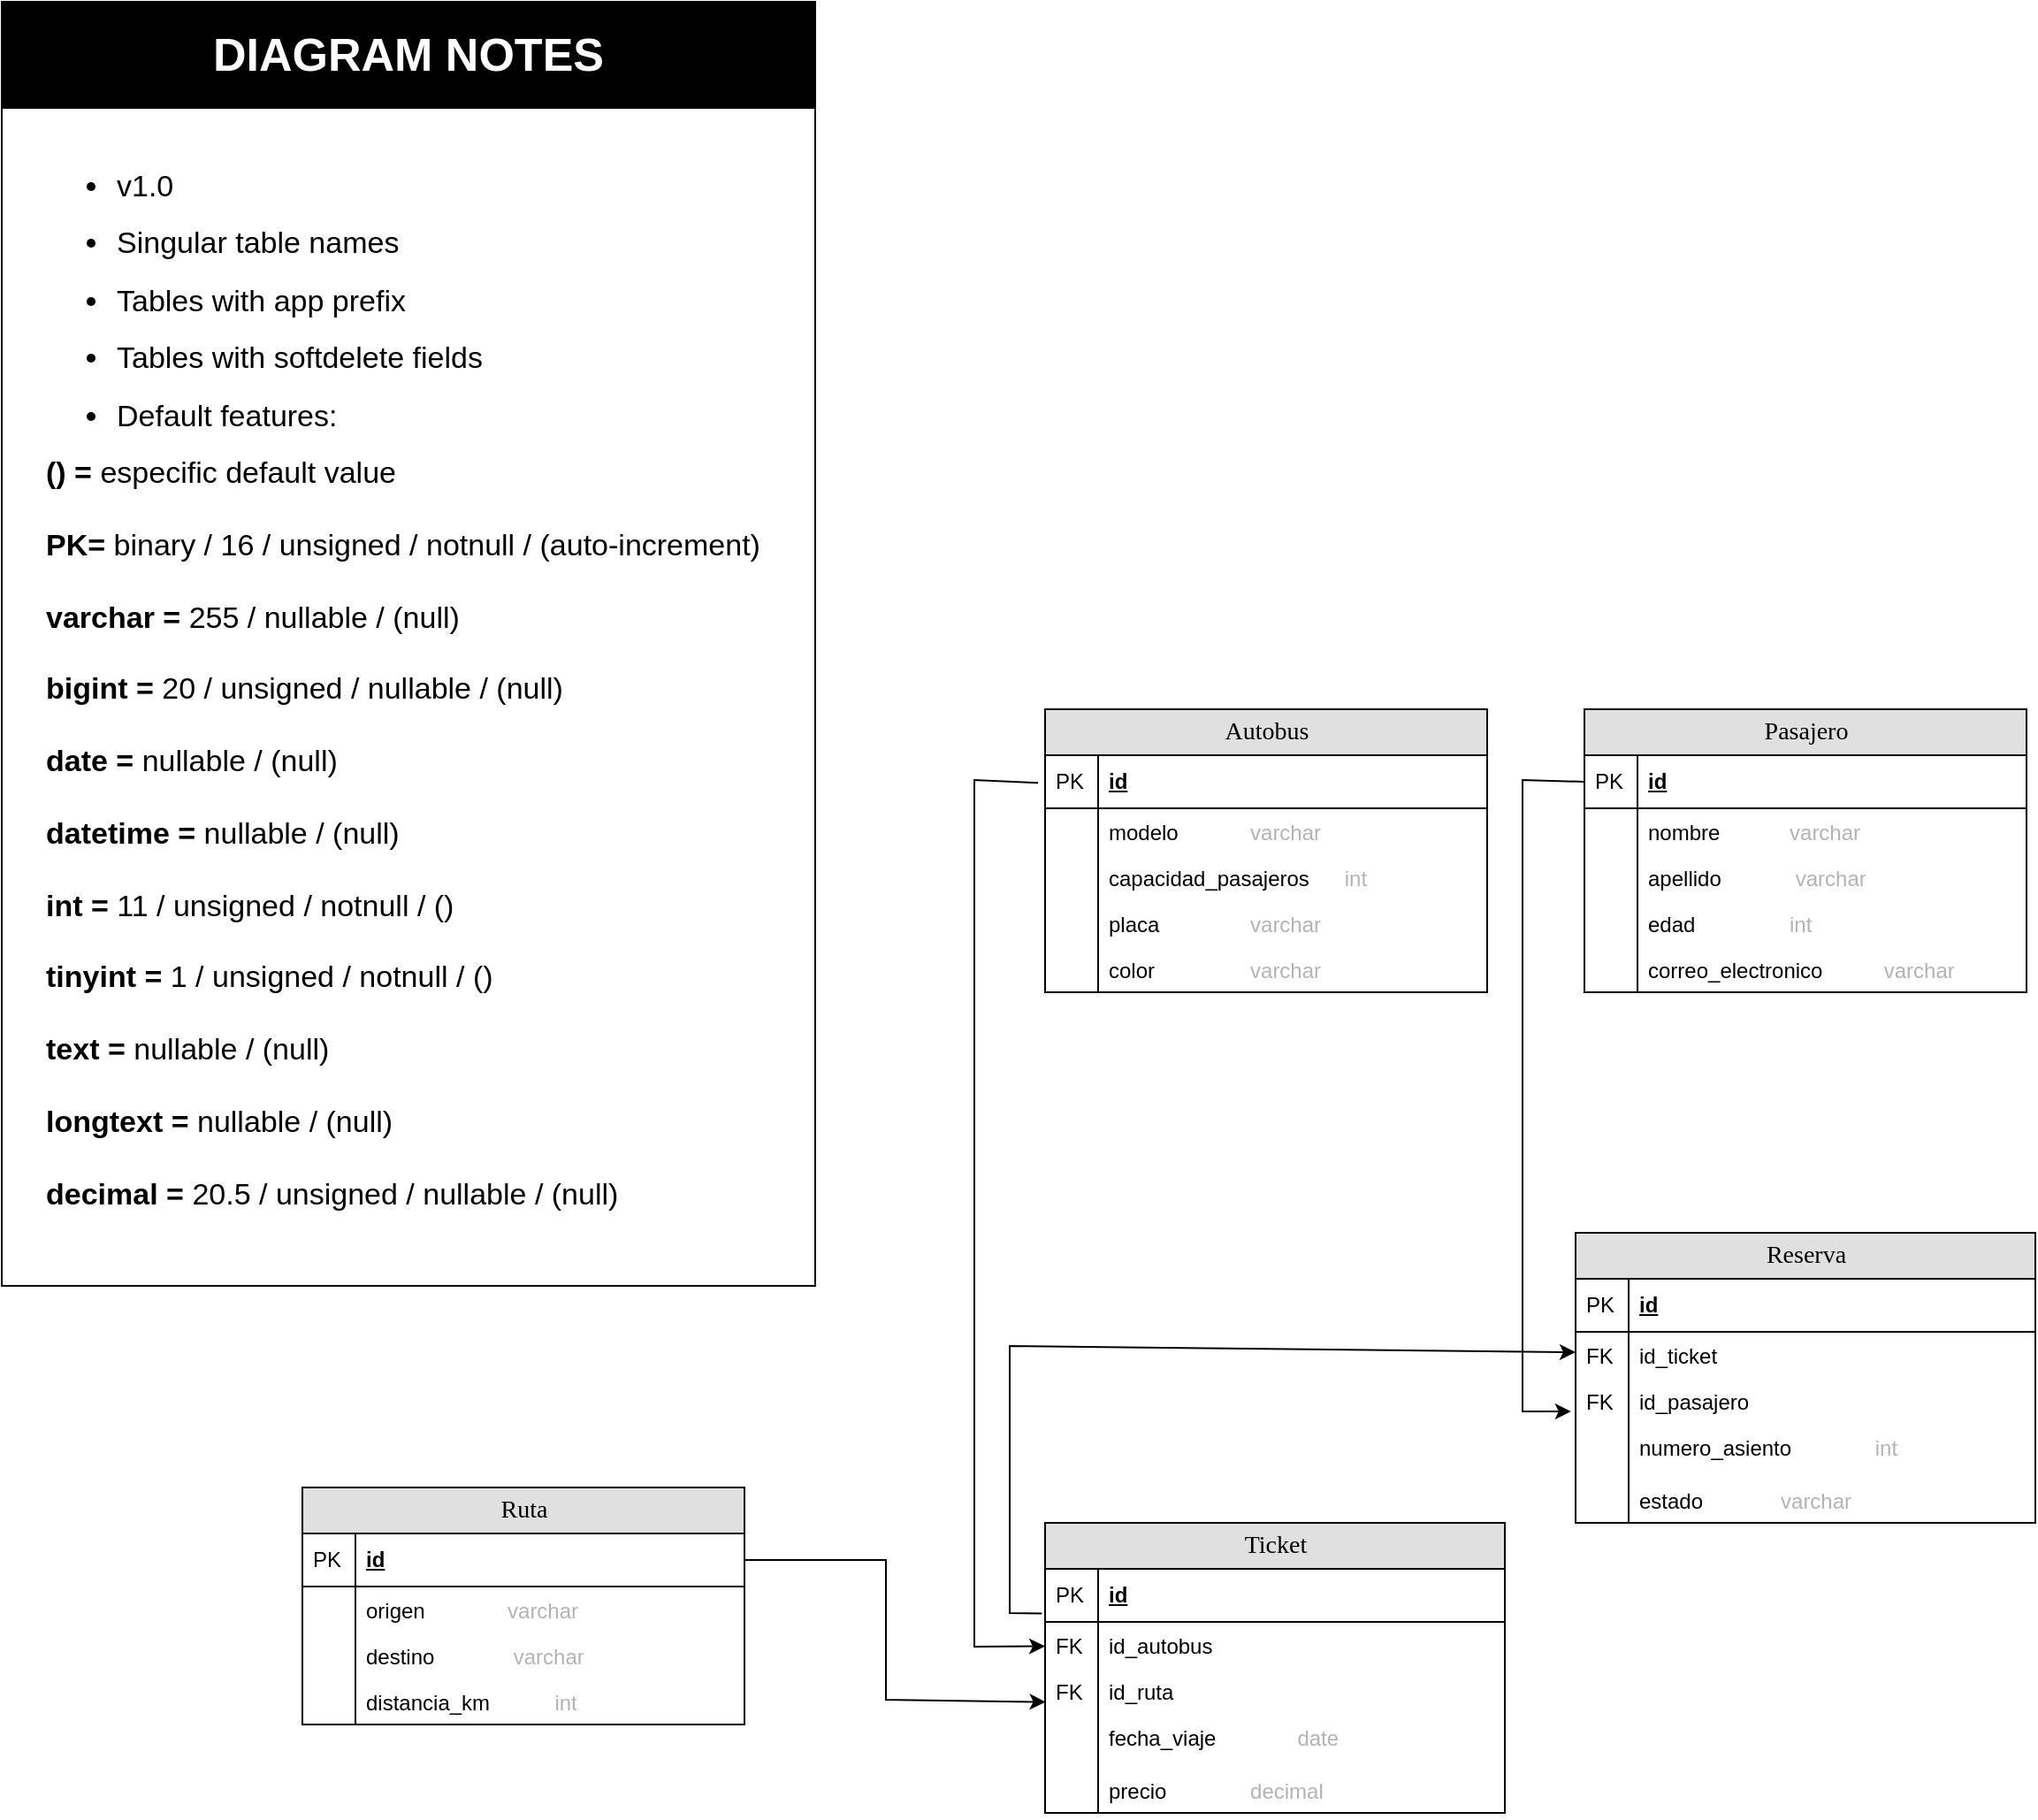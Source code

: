 <mxfile version="24.4.0" type="device">
  <diagram id="R2lEEEUBdFMjLlhIrx00" name="Page-1">
    <mxGraphModel dx="2607" dy="4656" grid="1" gridSize="10" guides="1" tooltips="1" connect="1" arrows="1" fold="1" page="1" pageScale="1" pageWidth="850" pageHeight="1100" math="0" shadow="0" extFonts="Permanent Marker^https://fonts.googleapis.com/css?family=Permanent+Marker">
      <root>
        <mxCell id="0" />
        <mxCell id="1" parent="0" />
        <mxCell id="jKEV7nFvwJHyHFRj2fNP-1" value="" style="rounded=0;whiteSpace=wrap;html=1;" vertex="1" parent="1">
          <mxGeometry x="140" y="-2260" width="460" height="666" as="geometry" />
        </mxCell>
        <mxCell id="jKEV7nFvwJHyHFRj2fNP-5" value="&lt;font size=&quot;1&quot; color=&quot;#ffffff&quot;&gt;&lt;b style=&quot;font-size: 26px;&quot;&gt;DIAGRAM NOTES&lt;/b&gt;&lt;/font&gt;" style="rounded=0;whiteSpace=wrap;html=1;fillColor=#000000;" vertex="1" parent="1">
          <mxGeometry x="140" y="-2320" width="460" height="60" as="geometry" />
        </mxCell>
        <mxCell id="jKEV7nFvwJHyHFRj2fNP-6" value="&lt;p&gt;&lt;/p&gt;&lt;ul&gt;&lt;li style=&quot;font-size: 17px;&quot;&gt;v1.0&lt;/li&gt;&lt;/ul&gt;&lt;ul&gt;&lt;li style=&quot;font-size: 17px;&quot;&gt;Singular table names&lt;/li&gt;&lt;/ul&gt;&lt;ul&gt;&lt;li style=&quot;font-size: 17px;&quot;&gt;&lt;span style=&quot;background-color: initial;&quot;&gt;Tables with app prefix&lt;/span&gt;&lt;/li&gt;&lt;/ul&gt;&lt;ul&gt;&lt;li style=&quot;font-size: 17px;&quot;&gt;&lt;span style=&quot;background-color: initial;&quot;&gt;Tables with softdelete fields&lt;/span&gt;&lt;/li&gt;&lt;/ul&gt;&lt;ul&gt;&lt;li style=&quot;font-size: 17px;&quot;&gt;Default features:&lt;/li&gt;&lt;/ul&gt;&lt;div&gt;&lt;div style=&quot;&quot;&gt;&lt;span style=&quot;font-size: 17px;&quot;&gt;&lt;b&gt;() =&lt;/b&gt; especific default value&lt;/span&gt;&lt;/div&gt;&lt;div style=&quot;&quot;&gt;&lt;span style=&quot;font-size: 17px;&quot;&gt;&lt;br&gt;&lt;/span&gt;&lt;/div&gt;&lt;div style=&quot;&quot;&gt;&lt;span style=&quot;font-size: 17px;&quot;&gt;&lt;b&gt;PK=&lt;/b&gt;&amp;nbsp;binary / 16 / unsigned / notnull / (auto-increment)&lt;/span&gt;&lt;/div&gt;&lt;div style=&quot;&quot;&gt;&lt;span style=&quot;font-size: 17px; background-color: initial;&quot;&gt;&lt;br&gt;&lt;/span&gt;&lt;/div&gt;&lt;div style=&quot;&quot;&gt;&lt;span style=&quot;font-size: 17px; background-color: initial;&quot;&gt;&lt;b&gt;varchar =&lt;/b&gt; 255 / nullable / (null)&lt;/span&gt;&lt;br&gt;&lt;/div&gt;&lt;div style=&quot;&quot;&gt;&lt;span style=&quot;font-size: 17px; background-color: initial;&quot;&gt;&lt;br&gt;&lt;/span&gt;&lt;/div&gt;&lt;div style=&quot;&quot;&gt;&lt;span style=&quot;font-size: 17px;&quot;&gt;&lt;b&gt;bigint =&lt;/b&gt; 20 / unsigned / nullable / (null)&lt;/span&gt;&lt;/div&gt;&lt;div style=&quot;&quot;&gt;&lt;span style=&quot;font-size: 17px;&quot;&gt;&lt;br&gt;&lt;/span&gt;&lt;/div&gt;&lt;div style=&quot;&quot;&gt;&lt;span style=&quot;font-size: 17px;&quot;&gt;&lt;b&gt;date =&lt;/b&gt; nullable / (null)&lt;/span&gt;&lt;/div&gt;&lt;div style=&quot;&quot;&gt;&lt;span style=&quot;font-size: 17px;&quot;&gt;&lt;br&gt;&lt;/span&gt;&lt;/div&gt;&lt;div style=&quot;&quot;&gt;&lt;span style=&quot;font-size: 17px;&quot;&gt;&lt;b&gt;datetime =&lt;/b&gt; nullable / (null)&lt;/span&gt;&lt;/div&gt;&lt;div style=&quot;&quot;&gt;&lt;span style=&quot;font-size: 17px;&quot;&gt;&lt;br&gt;&lt;/span&gt;&lt;/div&gt;&lt;div style=&quot;&quot;&gt;&lt;span style=&quot;font-size: 17px;&quot;&gt;&lt;b&gt;int =&lt;/b&gt; 11 / unsigned / notnull / ()&lt;/span&gt;&lt;/div&gt;&lt;div style=&quot;&quot;&gt;&lt;span style=&quot;font-size: 17px;&quot;&gt;&lt;br&gt;&lt;/span&gt;&lt;/div&gt;&lt;div style=&quot;&quot;&gt;&lt;span style=&quot;font-size: 17px;&quot;&gt;&lt;b&gt;tinyint =&lt;/b&gt; 1 / unsigned / notnull / ()&lt;/span&gt;&lt;/div&gt;&lt;div style=&quot;&quot;&gt;&lt;span style=&quot;font-size: 17px;&quot;&gt;&lt;br&gt;&lt;/span&gt;&lt;/div&gt;&lt;div style=&quot;&quot;&gt;&lt;span style=&quot;font-size: 17px;&quot;&gt;&lt;b&gt;text =&lt;/b&gt; nullable / (null)&lt;/span&gt;&lt;/div&gt;&lt;div style=&quot;&quot;&gt;&lt;span style=&quot;font-size: 17px;&quot;&gt;&lt;br&gt;&lt;/span&gt;&lt;/div&gt;&lt;div style=&quot;&quot;&gt;&lt;span style=&quot;font-size: 17px;&quot;&gt;&lt;b&gt;longtext =&lt;/b&gt; nullable / (null)&lt;/span&gt;&lt;/div&gt;&lt;div style=&quot;&quot;&gt;&lt;span style=&quot;font-size: 17px;&quot;&gt;&lt;br&gt;&lt;/span&gt;&lt;/div&gt;&lt;div style=&quot;&quot;&gt;&lt;span style=&quot;font-size: 17px;&quot;&gt;&lt;b&gt;decimal =&lt;/b&gt; 20.5 / unsigned / nullable / (null)&lt;/span&gt;&lt;/div&gt;&lt;/div&gt;&lt;p&gt;&lt;/p&gt;" style="text;html=1;whiteSpace=wrap;overflow=hidden;rounded=0;" vertex="1" parent="1">
          <mxGeometry x="162.5" y="-2244" width="450" height="610" as="geometry" />
        </mxCell>
        <mxCell id="jKEV7nFvwJHyHFRj2fNP-25" value="Autobus" style="swimlane;html=1;fontStyle=0;childLayout=stackLayout;horizontal=1;startSize=26;fillColor=#e0e0e0;horizontalStack=0;resizeParent=1;resizeLast=0;collapsible=1;marginBottom=0;swimlaneFillColor=#ffffff;align=center;rounded=0;shadow=0;comic=0;labelBackgroundColor=none;strokeWidth=1;fontFamily=Verdana;fontSize=14" vertex="1" parent="1">
          <mxGeometry x="730" y="-1920" width="250" height="160" as="geometry">
            <mxRectangle x="290" y="360" width="80" height="30" as="alternateBounds" />
          </mxGeometry>
        </mxCell>
        <mxCell id="jKEV7nFvwJHyHFRj2fNP-26" value="id" style="shape=partialRectangle;top=0;left=0;right=0;bottom=1;html=1;align=left;verticalAlign=middle;fillColor=none;spacingLeft=34;spacingRight=4;whiteSpace=wrap;overflow=hidden;rotatable=0;points=[[0,0.5],[1,0.5]];portConstraint=eastwest;dropTarget=0;fontStyle=5;" vertex="1" parent="jKEV7nFvwJHyHFRj2fNP-25">
          <mxGeometry y="26" width="250" height="30" as="geometry" />
        </mxCell>
        <mxCell id="jKEV7nFvwJHyHFRj2fNP-27" value="PK" style="shape=partialRectangle;top=0;left=0;bottom=0;html=1;fillColor=none;align=left;verticalAlign=middle;spacingLeft=4;spacingRight=4;whiteSpace=wrap;overflow=hidden;rotatable=0;points=[];portConstraint=eastwest;part=1;" connectable="0" vertex="1" parent="jKEV7nFvwJHyHFRj2fNP-26">
          <mxGeometry width="30" height="30" as="geometry" />
        </mxCell>
        <mxCell id="jKEV7nFvwJHyHFRj2fNP-28" value="modelo&lt;span style=&quot;white-space: pre;&quot;&gt;&#x9;&lt;/span&gt;&lt;span style=&quot;white-space: pre;&quot;&gt;&#x9;&lt;/span&gt;&lt;font color=&quot;#b3b3b3&quot;&gt;varchar&lt;/font&gt;" style="shape=partialRectangle;top=0;left=0;right=0;bottom=0;html=1;align=left;verticalAlign=top;fillColor=none;spacingLeft=34;spacingRight=4;whiteSpace=wrap;overflow=hidden;rotatable=0;points=[[0,0.5],[1,0.5]];portConstraint=eastwest;dropTarget=0;" vertex="1" parent="jKEV7nFvwJHyHFRj2fNP-25">
          <mxGeometry y="56" width="250" height="26" as="geometry" />
        </mxCell>
        <mxCell id="jKEV7nFvwJHyHFRj2fNP-29" value="" style="shape=partialRectangle;top=0;left=0;bottom=0;html=1;fillColor=none;align=left;verticalAlign=top;spacingLeft=4;spacingRight=4;whiteSpace=wrap;overflow=hidden;rotatable=0;points=[];portConstraint=eastwest;part=1;" connectable="0" vertex="1" parent="jKEV7nFvwJHyHFRj2fNP-28">
          <mxGeometry width="30" height="26" as="geometry" />
        </mxCell>
        <mxCell id="jKEV7nFvwJHyHFRj2fNP-30" value="capacidad_pasajeros&lt;span style=&quot;white-space: pre;&quot;&gt;&#x9;&lt;/span&gt;&lt;span style=&quot;color: rgb(179, 179, 179);&quot;&gt;int&lt;/span&gt;" style="shape=partialRectangle;top=0;left=0;right=0;bottom=0;html=1;align=left;verticalAlign=top;fillColor=none;spacingLeft=34;spacingRight=4;whiteSpace=wrap;overflow=hidden;rotatable=0;points=[[0,0.5],[1,0.5]];portConstraint=eastwest;dropTarget=0;" vertex="1" parent="jKEV7nFvwJHyHFRj2fNP-25">
          <mxGeometry y="82" width="250" height="26" as="geometry" />
        </mxCell>
        <mxCell id="jKEV7nFvwJHyHFRj2fNP-31" value="" style="shape=partialRectangle;top=0;left=0;bottom=0;html=1;fillColor=none;align=left;verticalAlign=top;spacingLeft=4;spacingRight=4;whiteSpace=wrap;overflow=hidden;rotatable=0;points=[];portConstraint=eastwest;part=1;" connectable="0" vertex="1" parent="jKEV7nFvwJHyHFRj2fNP-30">
          <mxGeometry width="30" height="26" as="geometry" />
        </mxCell>
        <mxCell id="jKEV7nFvwJHyHFRj2fNP-32" value="placa&lt;span style=&quot;white-space: pre;&quot;&gt;&#x9;&lt;/span&gt;&lt;span style=&quot;white-space: pre;&quot;&gt;&#x9;&lt;/span&gt;&lt;font color=&quot;#b3b3b3&quot;&gt;varchar&lt;/font&gt;" style="shape=partialRectangle;top=0;left=0;right=0;bottom=0;html=1;align=left;verticalAlign=top;fillColor=none;spacingLeft=34;spacingRight=4;whiteSpace=wrap;overflow=hidden;rotatable=0;points=[[0,0.5],[1,0.5]];portConstraint=eastwest;dropTarget=0;" vertex="1" parent="jKEV7nFvwJHyHFRj2fNP-25">
          <mxGeometry y="108" width="250" height="26" as="geometry" />
        </mxCell>
        <mxCell id="jKEV7nFvwJHyHFRj2fNP-33" value="" style="shape=partialRectangle;top=0;left=0;bottom=0;html=1;fillColor=none;align=left;verticalAlign=top;spacingLeft=4;spacingRight=4;whiteSpace=wrap;overflow=hidden;rotatable=0;points=[];portConstraint=eastwest;part=1;" connectable="0" vertex="1" parent="jKEV7nFvwJHyHFRj2fNP-32">
          <mxGeometry width="30" height="26" as="geometry" />
        </mxCell>
        <mxCell id="jKEV7nFvwJHyHFRj2fNP-34" value="color&lt;span style=&quot;white-space: pre;&quot;&gt;&#x9;&lt;/span&gt;&lt;span style=&quot;white-space: pre;&quot;&gt;&#x9;&lt;/span&gt;&lt;font color=&quot;#b3b3b3&quot;&gt;varchar&lt;/font&gt;" style="shape=partialRectangle;top=0;left=0;right=0;bottom=0;html=1;align=left;verticalAlign=top;fillColor=none;spacingLeft=34;spacingRight=4;whiteSpace=wrap;overflow=hidden;rotatable=0;points=[[0,0.5],[1,0.5]];portConstraint=eastwest;dropTarget=0;" vertex="1" parent="jKEV7nFvwJHyHFRj2fNP-25">
          <mxGeometry y="134" width="250" height="26" as="geometry" />
        </mxCell>
        <mxCell id="jKEV7nFvwJHyHFRj2fNP-35" value="" style="shape=partialRectangle;top=0;left=0;bottom=0;html=1;fillColor=none;align=left;verticalAlign=top;spacingLeft=4;spacingRight=4;whiteSpace=wrap;overflow=hidden;rotatable=0;points=[];portConstraint=eastwest;part=1;" connectable="0" vertex="1" parent="jKEV7nFvwJHyHFRj2fNP-34">
          <mxGeometry width="30" height="26" as="geometry" />
        </mxCell>
        <mxCell id="jKEV7nFvwJHyHFRj2fNP-44" value="Pasajero" style="swimlane;html=1;fontStyle=0;childLayout=stackLayout;horizontal=1;startSize=26;fillColor=#e0e0e0;horizontalStack=0;resizeParent=1;resizeLast=0;collapsible=1;marginBottom=0;swimlaneFillColor=#ffffff;align=center;rounded=0;shadow=0;comic=0;labelBackgroundColor=none;strokeWidth=1;fontFamily=Verdana;fontSize=14" vertex="1" parent="1">
          <mxGeometry x="1035" y="-1920" width="250" height="160" as="geometry">
            <mxRectangle x="290" y="360" width="80" height="30" as="alternateBounds" />
          </mxGeometry>
        </mxCell>
        <mxCell id="jKEV7nFvwJHyHFRj2fNP-45" value="id" style="shape=partialRectangle;top=0;left=0;right=0;bottom=1;html=1;align=left;verticalAlign=middle;fillColor=none;spacingLeft=34;spacingRight=4;whiteSpace=wrap;overflow=hidden;rotatable=0;points=[[0,0.5],[1,0.5]];portConstraint=eastwest;dropTarget=0;fontStyle=5;" vertex="1" parent="jKEV7nFvwJHyHFRj2fNP-44">
          <mxGeometry y="26" width="250" height="30" as="geometry" />
        </mxCell>
        <mxCell id="jKEV7nFvwJHyHFRj2fNP-46" value="PK" style="shape=partialRectangle;top=0;left=0;bottom=0;html=1;fillColor=none;align=left;verticalAlign=middle;spacingLeft=4;spacingRight=4;whiteSpace=wrap;overflow=hidden;rotatable=0;points=[];portConstraint=eastwest;part=1;" connectable="0" vertex="1" parent="jKEV7nFvwJHyHFRj2fNP-45">
          <mxGeometry width="30" height="30" as="geometry" />
        </mxCell>
        <mxCell id="jKEV7nFvwJHyHFRj2fNP-47" value="nombre&lt;span style=&quot;white-space: pre;&quot;&gt;&#x9;&lt;/span&gt;&lt;span style=&quot;white-space: pre;&quot;&gt;&#x9;&lt;/span&gt;&lt;font color=&quot;#b3b3b3&quot;&gt;varchar&lt;/font&gt;" style="shape=partialRectangle;top=0;left=0;right=0;bottom=0;html=1;align=left;verticalAlign=top;fillColor=none;spacingLeft=34;spacingRight=4;whiteSpace=wrap;overflow=hidden;rotatable=0;points=[[0,0.5],[1,0.5]];portConstraint=eastwest;dropTarget=0;" vertex="1" parent="jKEV7nFvwJHyHFRj2fNP-44">
          <mxGeometry y="56" width="250" height="26" as="geometry" />
        </mxCell>
        <mxCell id="jKEV7nFvwJHyHFRj2fNP-48" value="" style="shape=partialRectangle;top=0;left=0;bottom=0;html=1;fillColor=none;align=left;verticalAlign=top;spacingLeft=4;spacingRight=4;whiteSpace=wrap;overflow=hidden;rotatable=0;points=[];portConstraint=eastwest;part=1;" connectable="0" vertex="1" parent="jKEV7nFvwJHyHFRj2fNP-47">
          <mxGeometry width="30" height="26" as="geometry" />
        </mxCell>
        <mxCell id="jKEV7nFvwJHyHFRj2fNP-49" value="apellido&lt;span style=&quot;white-space: pre;&quot;&gt;&#x9;&lt;/span&gt;&amp;nbsp; &amp;nbsp; &amp;nbsp; &amp;nbsp; &amp;nbsp;&lt;span style=&quot;color: rgb(179, 179, 179);&quot;&gt;varchar&lt;/span&gt;" style="shape=partialRectangle;top=0;left=0;right=0;bottom=0;html=1;align=left;verticalAlign=top;fillColor=none;spacingLeft=34;spacingRight=4;whiteSpace=wrap;overflow=hidden;rotatable=0;points=[[0,0.5],[1,0.5]];portConstraint=eastwest;dropTarget=0;" vertex="1" parent="jKEV7nFvwJHyHFRj2fNP-44">
          <mxGeometry y="82" width="250" height="26" as="geometry" />
        </mxCell>
        <mxCell id="jKEV7nFvwJHyHFRj2fNP-50" value="" style="shape=partialRectangle;top=0;left=0;bottom=0;html=1;fillColor=none;align=left;verticalAlign=top;spacingLeft=4;spacingRight=4;whiteSpace=wrap;overflow=hidden;rotatable=0;points=[];portConstraint=eastwest;part=1;" connectable="0" vertex="1" parent="jKEV7nFvwJHyHFRj2fNP-49">
          <mxGeometry width="30" height="26" as="geometry" />
        </mxCell>
        <mxCell id="jKEV7nFvwJHyHFRj2fNP-51" value="edad&lt;span style=&quot;white-space: pre;&quot;&gt;&#x9;&lt;/span&gt;&lt;span style=&quot;white-space: pre;&quot;&gt;&#x9;&lt;/span&gt;&lt;font color=&quot;#b3b3b3&quot;&gt;int&lt;/font&gt;" style="shape=partialRectangle;top=0;left=0;right=0;bottom=0;html=1;align=left;verticalAlign=top;fillColor=none;spacingLeft=34;spacingRight=4;whiteSpace=wrap;overflow=hidden;rotatable=0;points=[[0,0.5],[1,0.5]];portConstraint=eastwest;dropTarget=0;" vertex="1" parent="jKEV7nFvwJHyHFRj2fNP-44">
          <mxGeometry y="108" width="250" height="26" as="geometry" />
        </mxCell>
        <mxCell id="jKEV7nFvwJHyHFRj2fNP-52" value="" style="shape=partialRectangle;top=0;left=0;bottom=0;html=1;fillColor=none;align=left;verticalAlign=top;spacingLeft=4;spacingRight=4;whiteSpace=wrap;overflow=hidden;rotatable=0;points=[];portConstraint=eastwest;part=1;" connectable="0" vertex="1" parent="jKEV7nFvwJHyHFRj2fNP-51">
          <mxGeometry width="30" height="26" as="geometry" />
        </mxCell>
        <mxCell id="jKEV7nFvwJHyHFRj2fNP-53" value="correo_electronico&lt;span style=&quot;white-space: pre;&quot;&gt;&#x9;&lt;/span&gt;&lt;span style=&quot;white-space: pre;&quot;&gt;&#x9;&lt;/span&gt;&lt;font color=&quot;#b3b3b3&quot;&gt;varchar&lt;/font&gt;" style="shape=partialRectangle;top=0;left=0;right=0;bottom=0;html=1;align=left;verticalAlign=top;fillColor=none;spacingLeft=34;spacingRight=4;whiteSpace=wrap;overflow=hidden;rotatable=0;points=[[0,0.5],[1,0.5]];portConstraint=eastwest;dropTarget=0;" vertex="1" parent="jKEV7nFvwJHyHFRj2fNP-44">
          <mxGeometry y="134" width="250" height="26" as="geometry" />
        </mxCell>
        <mxCell id="jKEV7nFvwJHyHFRj2fNP-54" value="" style="shape=partialRectangle;top=0;left=0;bottom=0;html=1;fillColor=none;align=left;verticalAlign=top;spacingLeft=4;spacingRight=4;whiteSpace=wrap;overflow=hidden;rotatable=0;points=[];portConstraint=eastwest;part=1;" connectable="0" vertex="1" parent="jKEV7nFvwJHyHFRj2fNP-53">
          <mxGeometry width="30" height="26" as="geometry" />
        </mxCell>
        <mxCell id="jKEV7nFvwJHyHFRj2fNP-55" value="Ruta" style="swimlane;html=1;fontStyle=0;childLayout=stackLayout;horizontal=1;startSize=26;fillColor=#e0e0e0;horizontalStack=0;resizeParent=1;resizeLast=0;collapsible=1;marginBottom=0;swimlaneFillColor=#ffffff;align=center;rounded=0;shadow=0;comic=0;labelBackgroundColor=none;strokeWidth=1;fontFamily=Verdana;fontSize=14" vertex="1" parent="1">
          <mxGeometry x="310" y="-1480" width="250" height="134" as="geometry">
            <mxRectangle x="290" y="360" width="80" height="30" as="alternateBounds" />
          </mxGeometry>
        </mxCell>
        <mxCell id="jKEV7nFvwJHyHFRj2fNP-56" value="id" style="shape=partialRectangle;top=0;left=0;right=0;bottom=1;html=1;align=left;verticalAlign=middle;fillColor=none;spacingLeft=34;spacingRight=4;whiteSpace=wrap;overflow=hidden;rotatable=0;points=[[0,0.5],[1,0.5]];portConstraint=eastwest;dropTarget=0;fontStyle=5;" vertex="1" parent="jKEV7nFvwJHyHFRj2fNP-55">
          <mxGeometry y="26" width="250" height="30" as="geometry" />
        </mxCell>
        <mxCell id="jKEV7nFvwJHyHFRj2fNP-57" value="PK" style="shape=partialRectangle;top=0;left=0;bottom=0;html=1;fillColor=none;align=left;verticalAlign=middle;spacingLeft=4;spacingRight=4;whiteSpace=wrap;overflow=hidden;rotatable=0;points=[];portConstraint=eastwest;part=1;" connectable="0" vertex="1" parent="jKEV7nFvwJHyHFRj2fNP-56">
          <mxGeometry width="30" height="30" as="geometry" />
        </mxCell>
        <mxCell id="jKEV7nFvwJHyHFRj2fNP-58" value="origen&lt;span style=&quot;white-space: pre;&quot;&gt;&#x9;&lt;/span&gt;&lt;span style=&quot;white-space: pre;&quot;&gt;&#x9;&lt;/span&gt;&lt;font color=&quot;#b3b3b3&quot;&gt;varchar&lt;/font&gt;" style="shape=partialRectangle;top=0;left=0;right=0;bottom=0;html=1;align=left;verticalAlign=top;fillColor=none;spacingLeft=34;spacingRight=4;whiteSpace=wrap;overflow=hidden;rotatable=0;points=[[0,0.5],[1,0.5]];portConstraint=eastwest;dropTarget=0;" vertex="1" parent="jKEV7nFvwJHyHFRj2fNP-55">
          <mxGeometry y="56" width="250" height="26" as="geometry" />
        </mxCell>
        <mxCell id="jKEV7nFvwJHyHFRj2fNP-59" value="" style="shape=partialRectangle;top=0;left=0;bottom=0;html=1;fillColor=none;align=left;verticalAlign=top;spacingLeft=4;spacingRight=4;whiteSpace=wrap;overflow=hidden;rotatable=0;points=[];portConstraint=eastwest;part=1;" connectable="0" vertex="1" parent="jKEV7nFvwJHyHFRj2fNP-58">
          <mxGeometry width="30" height="26" as="geometry" />
        </mxCell>
        <mxCell id="jKEV7nFvwJHyHFRj2fNP-60" value="destino&lt;span style=&quot;white-space: pre;&quot;&gt;&#x9;&lt;/span&gt;&amp;nbsp; &amp;nbsp; &amp;nbsp; &amp;nbsp; &amp;nbsp;&lt;span style=&quot;color: rgb(179, 179, 179);&quot;&gt;varchar&lt;/span&gt;" style="shape=partialRectangle;top=0;left=0;right=0;bottom=0;html=1;align=left;verticalAlign=top;fillColor=none;spacingLeft=34;spacingRight=4;whiteSpace=wrap;overflow=hidden;rotatable=0;points=[[0,0.5],[1,0.5]];portConstraint=eastwest;dropTarget=0;" vertex="1" parent="jKEV7nFvwJHyHFRj2fNP-55">
          <mxGeometry y="82" width="250" height="26" as="geometry" />
        </mxCell>
        <mxCell id="jKEV7nFvwJHyHFRj2fNP-61" value="" style="shape=partialRectangle;top=0;left=0;bottom=0;html=1;fillColor=none;align=left;verticalAlign=top;spacingLeft=4;spacingRight=4;whiteSpace=wrap;overflow=hidden;rotatable=0;points=[];portConstraint=eastwest;part=1;" connectable="0" vertex="1" parent="jKEV7nFvwJHyHFRj2fNP-60">
          <mxGeometry width="30" height="26" as="geometry" />
        </mxCell>
        <mxCell id="jKEV7nFvwJHyHFRj2fNP-62" value="distancia_km&lt;span style=&quot;white-space: pre;&quot;&gt;&#x9;&lt;/span&gt;&lt;span style=&quot;white-space: pre;&quot;&gt;&#x9;&lt;/span&gt;&lt;font color=&quot;#b3b3b3&quot;&gt;int&lt;/font&gt;" style="shape=partialRectangle;top=0;left=0;right=0;bottom=0;html=1;align=left;verticalAlign=top;fillColor=none;spacingLeft=34;spacingRight=4;whiteSpace=wrap;overflow=hidden;rotatable=0;points=[[0,0.5],[1,0.5]];portConstraint=eastwest;dropTarget=0;" vertex="1" parent="jKEV7nFvwJHyHFRj2fNP-55">
          <mxGeometry y="108" width="250" height="26" as="geometry" />
        </mxCell>
        <mxCell id="jKEV7nFvwJHyHFRj2fNP-63" value="" style="shape=partialRectangle;top=0;left=0;bottom=0;html=1;fillColor=none;align=left;verticalAlign=top;spacingLeft=4;spacingRight=4;whiteSpace=wrap;overflow=hidden;rotatable=0;points=[];portConstraint=eastwest;part=1;" connectable="0" vertex="1" parent="jKEV7nFvwJHyHFRj2fNP-62">
          <mxGeometry width="30" height="26" as="geometry" />
        </mxCell>
        <mxCell id="jKEV7nFvwJHyHFRj2fNP-66" value="Ticket" style="swimlane;html=1;fontStyle=0;childLayout=stackLayout;horizontal=1;startSize=26;fillColor=#e0e0e0;horizontalStack=0;resizeParent=1;resizeLast=0;collapsible=1;marginBottom=0;swimlaneFillColor=#ffffff;align=center;rounded=0;shadow=0;comic=0;labelBackgroundColor=none;strokeWidth=1;fontFamily=Verdana;fontSize=14" vertex="1" parent="1">
          <mxGeometry x="730" y="-1460" width="260" height="164" as="geometry">
            <mxRectangle x="290" y="360" width="80" height="30" as="alternateBounds" />
          </mxGeometry>
        </mxCell>
        <mxCell id="jKEV7nFvwJHyHFRj2fNP-67" value="id" style="shape=partialRectangle;top=0;left=0;right=0;bottom=1;html=1;align=left;verticalAlign=middle;fillColor=none;spacingLeft=34;spacingRight=4;whiteSpace=wrap;overflow=hidden;rotatable=0;points=[[0,0.5],[1,0.5]];portConstraint=eastwest;dropTarget=0;fontStyle=5;" vertex="1" parent="jKEV7nFvwJHyHFRj2fNP-66">
          <mxGeometry y="26" width="260" height="30" as="geometry" />
        </mxCell>
        <mxCell id="jKEV7nFvwJHyHFRj2fNP-68" value="PK" style="shape=partialRectangle;top=0;left=0;bottom=0;html=1;fillColor=none;align=left;verticalAlign=middle;spacingLeft=4;spacingRight=4;whiteSpace=wrap;overflow=hidden;rotatable=0;points=[];portConstraint=eastwest;part=1;" connectable="0" vertex="1" parent="jKEV7nFvwJHyHFRj2fNP-67">
          <mxGeometry width="30" height="30" as="geometry" />
        </mxCell>
        <mxCell id="jKEV7nFvwJHyHFRj2fNP-69" value="id_autobus&lt;span style=&quot;white-space: pre;&quot;&gt;&#x9;&lt;/span&gt;" style="shape=partialRectangle;top=0;left=0;right=0;bottom=0;html=1;align=left;verticalAlign=top;fillColor=none;spacingLeft=34;spacingRight=4;whiteSpace=wrap;overflow=hidden;rotatable=0;points=[[0,0.5],[1,0.5]];portConstraint=eastwest;dropTarget=0;" vertex="1" parent="jKEV7nFvwJHyHFRj2fNP-66">
          <mxGeometry y="56" width="260" height="26" as="geometry" />
        </mxCell>
        <mxCell id="jKEV7nFvwJHyHFRj2fNP-70" value="FK" style="shape=partialRectangle;top=0;left=0;bottom=0;html=1;fillColor=none;align=left;verticalAlign=top;spacingLeft=4;spacingRight=4;whiteSpace=wrap;overflow=hidden;rotatable=0;points=[];portConstraint=eastwest;part=1;" connectable="0" vertex="1" parent="jKEV7nFvwJHyHFRj2fNP-69">
          <mxGeometry width="30" height="26" as="geometry" />
        </mxCell>
        <mxCell id="jKEV7nFvwJHyHFRj2fNP-71" value="id_ruta&lt;span style=&quot;white-space: pre;&quot;&gt;&#x9;&lt;/span&gt;&lt;span style=&quot;white-space: pre;&quot;&gt;&#x9;&lt;/span&gt;" style="shape=partialRectangle;top=0;left=0;right=0;bottom=0;html=1;align=left;verticalAlign=top;fillColor=none;spacingLeft=34;spacingRight=4;whiteSpace=wrap;overflow=hidden;rotatable=0;points=[[0,0.5],[1,0.5]];portConstraint=eastwest;dropTarget=0;" vertex="1" parent="jKEV7nFvwJHyHFRj2fNP-66">
          <mxGeometry y="82" width="260" height="26" as="geometry" />
        </mxCell>
        <mxCell id="jKEV7nFvwJHyHFRj2fNP-72" value="FK" style="shape=partialRectangle;top=0;left=0;bottom=0;html=1;fillColor=none;align=left;verticalAlign=top;spacingLeft=4;spacingRight=4;whiteSpace=wrap;overflow=hidden;rotatable=0;points=[];portConstraint=eastwest;part=1;" connectable="0" vertex="1" parent="jKEV7nFvwJHyHFRj2fNP-71">
          <mxGeometry width="30" height="26" as="geometry" />
        </mxCell>
        <mxCell id="jKEV7nFvwJHyHFRj2fNP-73" value="fecha_viaje&lt;span style=&quot;white-space: pre;&quot;&gt;&#x9;&lt;/span&gt;&lt;span style=&quot;white-space: pre;&quot;&gt;&#x9;&lt;/span&gt;&lt;font color=&quot;#b3b3b3&quot;&gt;date&lt;/font&gt;" style="shape=partialRectangle;top=0;left=0;right=0;bottom=0;html=1;align=left;verticalAlign=top;fillColor=none;spacingLeft=34;spacingRight=4;whiteSpace=wrap;overflow=hidden;rotatable=0;points=[[0,0.5],[1,0.5]];portConstraint=eastwest;dropTarget=0;" vertex="1" parent="jKEV7nFvwJHyHFRj2fNP-66">
          <mxGeometry y="108" width="260" height="30" as="geometry" />
        </mxCell>
        <mxCell id="jKEV7nFvwJHyHFRj2fNP-74" value="" style="shape=partialRectangle;top=0;left=0;bottom=0;html=1;fillColor=none;align=left;verticalAlign=top;spacingLeft=4;spacingRight=4;whiteSpace=wrap;overflow=hidden;rotatable=0;points=[];portConstraint=eastwest;part=1;" connectable="0" vertex="1" parent="jKEV7nFvwJHyHFRj2fNP-73">
          <mxGeometry width="30" height="30" as="geometry" />
        </mxCell>
        <mxCell id="jKEV7nFvwJHyHFRj2fNP-75" value="precio&lt;span style=&quot;white-space: pre;&quot;&gt;&#x9;&lt;/span&gt;&lt;span style=&quot;white-space: pre;&quot;&gt;&#x9;&lt;/span&gt;&lt;font color=&quot;#b3b3b3&quot;&gt;decimal&lt;/font&gt;" style="shape=partialRectangle;top=0;left=0;right=0;bottom=0;html=1;align=left;verticalAlign=top;fillColor=none;spacingLeft=34;spacingRight=4;whiteSpace=wrap;overflow=hidden;rotatable=0;points=[[0,0.5],[1,0.5]];portConstraint=eastwest;dropTarget=0;" vertex="1" parent="jKEV7nFvwJHyHFRj2fNP-66">
          <mxGeometry y="138" width="260" height="26" as="geometry" />
        </mxCell>
        <mxCell id="jKEV7nFvwJHyHFRj2fNP-76" value="" style="shape=partialRectangle;top=0;left=0;bottom=0;html=1;fillColor=none;align=left;verticalAlign=top;spacingLeft=4;spacingRight=4;whiteSpace=wrap;overflow=hidden;rotatable=0;points=[];portConstraint=eastwest;part=1;" connectable="0" vertex="1" parent="jKEV7nFvwJHyHFRj2fNP-75">
          <mxGeometry width="30" height="26" as="geometry" />
        </mxCell>
        <mxCell id="jKEV7nFvwJHyHFRj2fNP-85" value="Reserva" style="swimlane;html=1;fontStyle=0;childLayout=stackLayout;horizontal=1;startSize=26;fillColor=#e0e0e0;horizontalStack=0;resizeParent=1;resizeLast=0;collapsible=1;marginBottom=0;swimlaneFillColor=#ffffff;align=center;rounded=0;shadow=0;comic=0;labelBackgroundColor=none;strokeWidth=1;fontFamily=Verdana;fontSize=14" vertex="1" parent="1">
          <mxGeometry x="1030" y="-1624" width="260" height="164" as="geometry">
            <mxRectangle x="290" y="360" width="80" height="30" as="alternateBounds" />
          </mxGeometry>
        </mxCell>
        <mxCell id="jKEV7nFvwJHyHFRj2fNP-86" value="id" style="shape=partialRectangle;top=0;left=0;right=0;bottom=1;html=1;align=left;verticalAlign=middle;fillColor=none;spacingLeft=34;spacingRight=4;whiteSpace=wrap;overflow=hidden;rotatable=0;points=[[0,0.5],[1,0.5]];portConstraint=eastwest;dropTarget=0;fontStyle=5;" vertex="1" parent="jKEV7nFvwJHyHFRj2fNP-85">
          <mxGeometry y="26" width="260" height="30" as="geometry" />
        </mxCell>
        <mxCell id="jKEV7nFvwJHyHFRj2fNP-87" value="PK" style="shape=partialRectangle;top=0;left=0;bottom=0;html=1;fillColor=none;align=left;verticalAlign=middle;spacingLeft=4;spacingRight=4;whiteSpace=wrap;overflow=hidden;rotatable=0;points=[];portConstraint=eastwest;part=1;" connectable="0" vertex="1" parent="jKEV7nFvwJHyHFRj2fNP-86">
          <mxGeometry width="30" height="30" as="geometry" />
        </mxCell>
        <mxCell id="jKEV7nFvwJHyHFRj2fNP-88" value="id_ticket&lt;span style=&quot;white-space: pre;&quot;&gt;&#x9;&lt;/span&gt;" style="shape=partialRectangle;top=0;left=0;right=0;bottom=0;html=1;align=left;verticalAlign=top;fillColor=none;spacingLeft=34;spacingRight=4;whiteSpace=wrap;overflow=hidden;rotatable=0;points=[[0,0.5],[1,0.5]];portConstraint=eastwest;dropTarget=0;" vertex="1" parent="jKEV7nFvwJHyHFRj2fNP-85">
          <mxGeometry y="56" width="260" height="26" as="geometry" />
        </mxCell>
        <mxCell id="jKEV7nFvwJHyHFRj2fNP-89" value="FK" style="shape=partialRectangle;top=0;left=0;bottom=0;html=1;fillColor=none;align=left;verticalAlign=top;spacingLeft=4;spacingRight=4;whiteSpace=wrap;overflow=hidden;rotatable=0;points=[];portConstraint=eastwest;part=1;" connectable="0" vertex="1" parent="jKEV7nFvwJHyHFRj2fNP-88">
          <mxGeometry width="30" height="26" as="geometry" />
        </mxCell>
        <mxCell id="jKEV7nFvwJHyHFRj2fNP-90" value="id_pasajero&lt;span style=&quot;white-space: pre;&quot;&gt;&#x9;&lt;/span&gt;&lt;span style=&quot;white-space: pre;&quot;&gt;&#x9;&lt;/span&gt;" style="shape=partialRectangle;top=0;left=0;right=0;bottom=0;html=1;align=left;verticalAlign=top;fillColor=none;spacingLeft=34;spacingRight=4;whiteSpace=wrap;overflow=hidden;rotatable=0;points=[[0,0.5],[1,0.5]];portConstraint=eastwest;dropTarget=0;" vertex="1" parent="jKEV7nFvwJHyHFRj2fNP-85">
          <mxGeometry y="82" width="260" height="26" as="geometry" />
        </mxCell>
        <mxCell id="jKEV7nFvwJHyHFRj2fNP-91" value="FK" style="shape=partialRectangle;top=0;left=0;bottom=0;html=1;fillColor=none;align=left;verticalAlign=top;spacingLeft=4;spacingRight=4;whiteSpace=wrap;overflow=hidden;rotatable=0;points=[];portConstraint=eastwest;part=1;" connectable="0" vertex="1" parent="jKEV7nFvwJHyHFRj2fNP-90">
          <mxGeometry width="30" height="26" as="geometry" />
        </mxCell>
        <mxCell id="jKEV7nFvwJHyHFRj2fNP-92" value="numero_asiento&lt;span style=&quot;white-space: pre;&quot;&gt;&#x9;&lt;/span&gt;&lt;span style=&quot;white-space: pre;&quot;&gt;&#x9;&lt;/span&gt;&lt;font color=&quot;#b3b3b3&quot;&gt;int&lt;/font&gt;" style="shape=partialRectangle;top=0;left=0;right=0;bottom=0;html=1;align=left;verticalAlign=top;fillColor=none;spacingLeft=34;spacingRight=4;whiteSpace=wrap;overflow=hidden;rotatable=0;points=[[0,0.5],[1,0.5]];portConstraint=eastwest;dropTarget=0;" vertex="1" parent="jKEV7nFvwJHyHFRj2fNP-85">
          <mxGeometry y="108" width="260" height="30" as="geometry" />
        </mxCell>
        <mxCell id="jKEV7nFvwJHyHFRj2fNP-93" value="" style="shape=partialRectangle;top=0;left=0;bottom=0;html=1;fillColor=none;align=left;verticalAlign=top;spacingLeft=4;spacingRight=4;whiteSpace=wrap;overflow=hidden;rotatable=0;points=[];portConstraint=eastwest;part=1;" connectable="0" vertex="1" parent="jKEV7nFvwJHyHFRj2fNP-92">
          <mxGeometry width="30" height="30" as="geometry" />
        </mxCell>
        <mxCell id="jKEV7nFvwJHyHFRj2fNP-94" value="estado&lt;span style=&quot;white-space: pre;&quot;&gt;&#x9;&lt;/span&gt;&lt;span style=&quot;white-space: pre;&quot;&gt;&#x9;&lt;/span&gt;&lt;font color=&quot;#b3b3b3&quot;&gt;varchar&lt;/font&gt;" style="shape=partialRectangle;top=0;left=0;right=0;bottom=0;html=1;align=left;verticalAlign=top;fillColor=none;spacingLeft=34;spacingRight=4;whiteSpace=wrap;overflow=hidden;rotatable=0;points=[[0,0.5],[1,0.5]];portConstraint=eastwest;dropTarget=0;" vertex="1" parent="jKEV7nFvwJHyHFRj2fNP-85">
          <mxGeometry y="138" width="260" height="26" as="geometry" />
        </mxCell>
        <mxCell id="jKEV7nFvwJHyHFRj2fNP-95" value="" style="shape=partialRectangle;top=0;left=0;bottom=0;html=1;fillColor=none;align=left;verticalAlign=top;spacingLeft=4;spacingRight=4;whiteSpace=wrap;overflow=hidden;rotatable=0;points=[];portConstraint=eastwest;part=1;" connectable="0" vertex="1" parent="jKEV7nFvwJHyHFRj2fNP-94">
          <mxGeometry width="30" height="26" as="geometry" />
        </mxCell>
        <mxCell id="jKEV7nFvwJHyHFRj2fNP-98" value="" style="endArrow=classic;html=1;rounded=0;exitX=-0.016;exitY=0.519;exitDx=0;exitDy=0;exitPerimeter=0;" edge="1" parent="1" source="jKEV7nFvwJHyHFRj2fNP-26" target="jKEV7nFvwJHyHFRj2fNP-69">
          <mxGeometry width="50" height="50" relative="1" as="geometry">
            <mxPoint x="610" y="-1650" as="sourcePoint" />
            <mxPoint x="630" y="-1704" as="targetPoint" />
            <Array as="points">
              <mxPoint x="690" y="-1880" />
              <mxPoint x="690" y="-1870" />
              <mxPoint x="690" y="-1840" />
              <mxPoint x="690" y="-1790" />
              <mxPoint x="690" y="-1700" />
              <mxPoint x="690" y="-1530" />
              <mxPoint x="690" y="-1390" />
            </Array>
          </mxGeometry>
        </mxCell>
        <mxCell id="jKEV7nFvwJHyHFRj2fNP-99" value="" style="endArrow=classic;html=1;rounded=0;exitX=1;exitY=0.5;exitDx=0;exitDy=0;entryX=0.001;entryY=0.742;entryDx=0;entryDy=0;entryPerimeter=0;" edge="1" parent="1" source="jKEV7nFvwJHyHFRj2fNP-56" target="jKEV7nFvwJHyHFRj2fNP-71">
          <mxGeometry width="50" height="50" relative="1" as="geometry">
            <mxPoint x="600" y="-1420" as="sourcePoint" />
            <mxPoint x="650" y="-1470" as="targetPoint" />
            <Array as="points">
              <mxPoint x="640" y="-1439" />
              <mxPoint x="640" y="-1360" />
            </Array>
          </mxGeometry>
        </mxCell>
        <mxCell id="jKEV7nFvwJHyHFRj2fNP-100" value="" style="endArrow=classic;html=1;rounded=0;exitX=-0.007;exitY=0.843;exitDx=0;exitDy=0;exitPerimeter=0;" edge="1" parent="1" source="jKEV7nFvwJHyHFRj2fNP-67" target="jKEV7nFvwJHyHFRj2fNP-88">
          <mxGeometry width="50" height="50" relative="1" as="geometry">
            <mxPoint x="730" y="-1517" as="sourcePoint" />
            <mxPoint x="780" y="-1567" as="targetPoint" />
            <Array as="points">
              <mxPoint x="710" y="-1409" />
              <mxPoint x="710" y="-1460" />
              <mxPoint x="710" y="-1560" />
            </Array>
          </mxGeometry>
        </mxCell>
        <mxCell id="jKEV7nFvwJHyHFRj2fNP-101" value="" style="endArrow=classic;html=1;rounded=0;exitX=0;exitY=0.5;exitDx=0;exitDy=0;entryX=-0.01;entryY=0.731;entryDx=0;entryDy=0;entryPerimeter=0;" edge="1" parent="1" source="jKEV7nFvwJHyHFRj2fNP-45" target="jKEV7nFvwJHyHFRj2fNP-90">
          <mxGeometry width="50" height="50" relative="1" as="geometry">
            <mxPoint x="990" y="-1790" as="sourcePoint" />
            <mxPoint x="1000" y="-1520" as="targetPoint" />
            <Array as="points">
              <mxPoint x="1000" y="-1880" />
              <mxPoint x="1000" y="-1610" />
              <mxPoint x="1000" y="-1523" />
            </Array>
          </mxGeometry>
        </mxCell>
      </root>
    </mxGraphModel>
  </diagram>
</mxfile>
